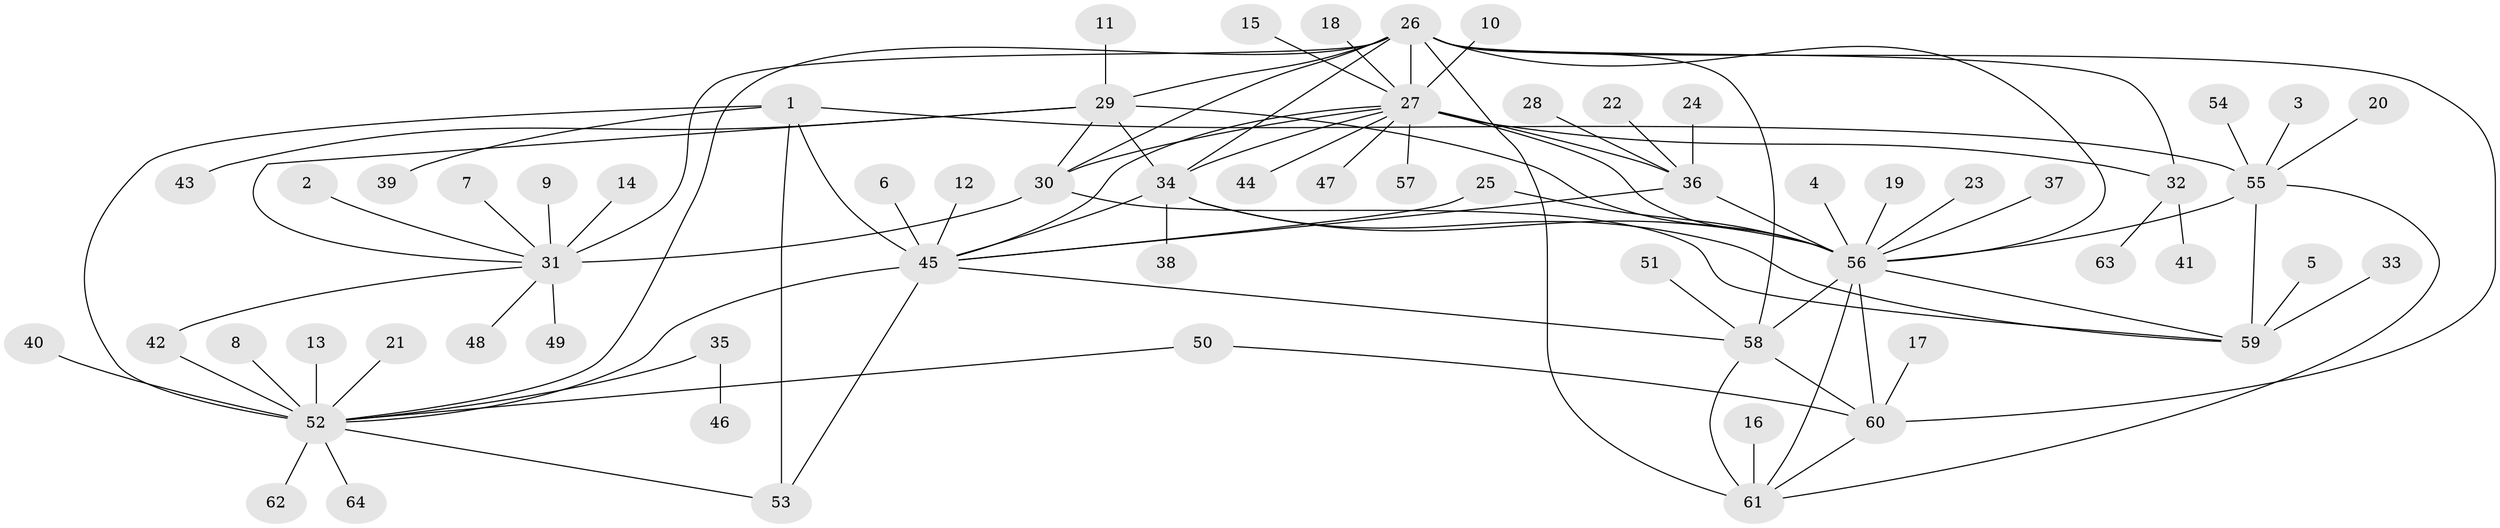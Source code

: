 // original degree distribution, {7: 0.0625, 8: 0.046875, 13: 0.0078125, 14: 0.015625, 10: 0.015625, 6: 0.046875, 18: 0.0078125, 5: 0.0078125, 12: 0.0078125, 9: 0.0234375, 1: 0.5234375, 2: 0.1796875, 4: 0.0234375, 3: 0.03125}
// Generated by graph-tools (version 1.1) at 2025/26/03/09/25 03:26:42]
// undirected, 64 vertices, 95 edges
graph export_dot {
graph [start="1"]
  node [color=gray90,style=filled];
  1;
  2;
  3;
  4;
  5;
  6;
  7;
  8;
  9;
  10;
  11;
  12;
  13;
  14;
  15;
  16;
  17;
  18;
  19;
  20;
  21;
  22;
  23;
  24;
  25;
  26;
  27;
  28;
  29;
  30;
  31;
  32;
  33;
  34;
  35;
  36;
  37;
  38;
  39;
  40;
  41;
  42;
  43;
  44;
  45;
  46;
  47;
  48;
  49;
  50;
  51;
  52;
  53;
  54;
  55;
  56;
  57;
  58;
  59;
  60;
  61;
  62;
  63;
  64;
  1 -- 39 [weight=1.0];
  1 -- 45 [weight=3.0];
  1 -- 52 [weight=3.0];
  1 -- 53 [weight=3.0];
  1 -- 55 [weight=1.0];
  2 -- 31 [weight=1.0];
  3 -- 55 [weight=1.0];
  4 -- 56 [weight=1.0];
  5 -- 59 [weight=1.0];
  6 -- 45 [weight=1.0];
  7 -- 31 [weight=1.0];
  8 -- 52 [weight=1.0];
  9 -- 31 [weight=1.0];
  10 -- 27 [weight=1.0];
  11 -- 29 [weight=1.0];
  12 -- 45 [weight=1.0];
  13 -- 52 [weight=1.0];
  14 -- 31 [weight=1.0];
  15 -- 27 [weight=1.0];
  16 -- 61 [weight=1.0];
  17 -- 60 [weight=1.0];
  18 -- 27 [weight=1.0];
  19 -- 56 [weight=1.0];
  20 -- 55 [weight=1.0];
  21 -- 52 [weight=1.0];
  22 -- 36 [weight=1.0];
  23 -- 56 [weight=1.0];
  24 -- 36 [weight=1.0];
  25 -- 45 [weight=1.0];
  25 -- 56 [weight=1.0];
  26 -- 27 [weight=2.0];
  26 -- 29 [weight=2.0];
  26 -- 30 [weight=4.0];
  26 -- 31 [weight=2.0];
  26 -- 32 [weight=1.0];
  26 -- 34 [weight=2.0];
  26 -- 52 [weight=1.0];
  26 -- 56 [weight=3.0];
  26 -- 58 [weight=2.0];
  26 -- 60 [weight=2.0];
  26 -- 61 [weight=2.0];
  27 -- 30 [weight=1.0];
  27 -- 32 [weight=1.0];
  27 -- 34 [weight=1.0];
  27 -- 36 [weight=4.0];
  27 -- 44 [weight=1.0];
  27 -- 45 [weight=1.0];
  27 -- 47 [weight=1.0];
  27 -- 56 [weight=4.0];
  27 -- 57 [weight=1.0];
  28 -- 36 [weight=1.0];
  29 -- 30 [weight=2.0];
  29 -- 31 [weight=1.0];
  29 -- 34 [weight=1.0];
  29 -- 43 [weight=1.0];
  29 -- 56 [weight=1.0];
  30 -- 31 [weight=2.0];
  30 -- 59 [weight=1.0];
  31 -- 42 [weight=1.0];
  31 -- 48 [weight=1.0];
  31 -- 49 [weight=1.0];
  32 -- 41 [weight=1.0];
  32 -- 63 [weight=1.0];
  33 -- 59 [weight=1.0];
  34 -- 38 [weight=1.0];
  34 -- 45 [weight=1.0];
  34 -- 56 [weight=1.0];
  34 -- 59 [weight=1.0];
  35 -- 46 [weight=1.0];
  35 -- 52 [weight=1.0];
  36 -- 45 [weight=1.0];
  36 -- 56 [weight=4.0];
  37 -- 56 [weight=1.0];
  40 -- 52 [weight=1.0];
  42 -- 52 [weight=1.0];
  45 -- 52 [weight=1.0];
  45 -- 53 [weight=1.0];
  45 -- 58 [weight=1.0];
  50 -- 52 [weight=1.0];
  50 -- 60 [weight=1.0];
  51 -- 58 [weight=1.0];
  52 -- 53 [weight=1.0];
  52 -- 62 [weight=1.0];
  52 -- 64 [weight=1.0];
  54 -- 55 [weight=1.0];
  55 -- 56 [weight=1.0];
  55 -- 59 [weight=9.0];
  55 -- 61 [weight=1.0];
  56 -- 58 [weight=1.0];
  56 -- 59 [weight=1.0];
  56 -- 60 [weight=2.0];
  56 -- 61 [weight=1.0];
  58 -- 60 [weight=1.0];
  58 -- 61 [weight=1.0];
  60 -- 61 [weight=1.0];
}
